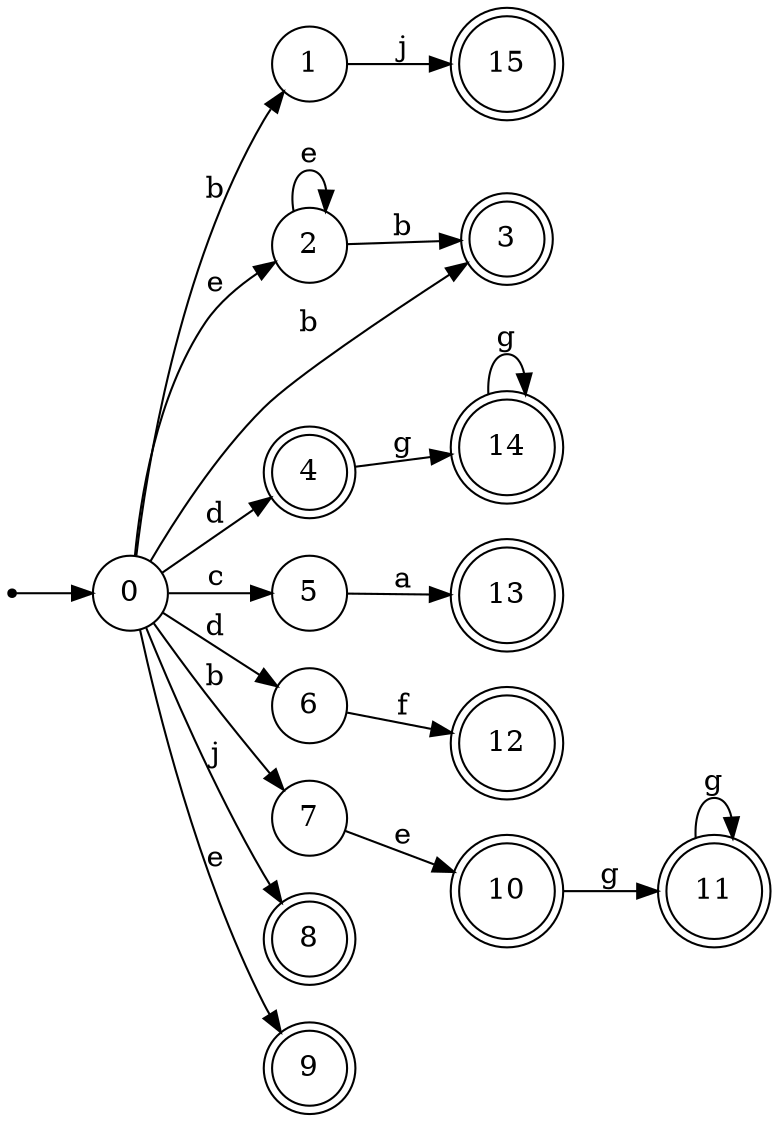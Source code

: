digraph finite_state_machine {
rankdir=LR;
size="20,20";
node [shape = point]; "dummy0"
node [shape = circle]; "0";
"dummy0" -> "0";
node [shape = circle]; "1";
node [shape = circle]; "2";
node [shape = doublecircle]; "3";node [shape = doublecircle]; "4";node [shape = circle]; "5";
node [shape = circle]; "6";
node [shape = circle]; "7";
node [shape = doublecircle]; "8";node [shape = doublecircle]; "9";node [shape = doublecircle]; "10";node [shape = doublecircle]; "11";node [shape = doublecircle]; "12";node [shape = doublecircle]; "13";node [shape = doublecircle]; "14";node [shape = doublecircle]; "15";"0" -> "1" [label = "b"];
 "0" -> "3" [label = "b"];
 "0" -> "7" [label = "b"];
 "0" -> "9" [label = "e"];
 "0" -> "2" [label = "e"];
 "0" -> "4" [label = "d"];
 "0" -> "6" [label = "d"];
 "0" -> "5" [label = "c"];
 "0" -> "8" [label = "j"];
 "7" -> "10" [label = "e"];
 "10" -> "11" [label = "g"];
 "11" -> "11" [label = "g"];
 "6" -> "12" [label = "f"];
 "5" -> "13" [label = "a"];
 "4" -> "14" [label = "g"];
 "14" -> "14" [label = "g"];
 "2" -> "2" [label = "e"];
 "2" -> "3" [label = "b"];
 "1" -> "15" [label = "j"];
 }

